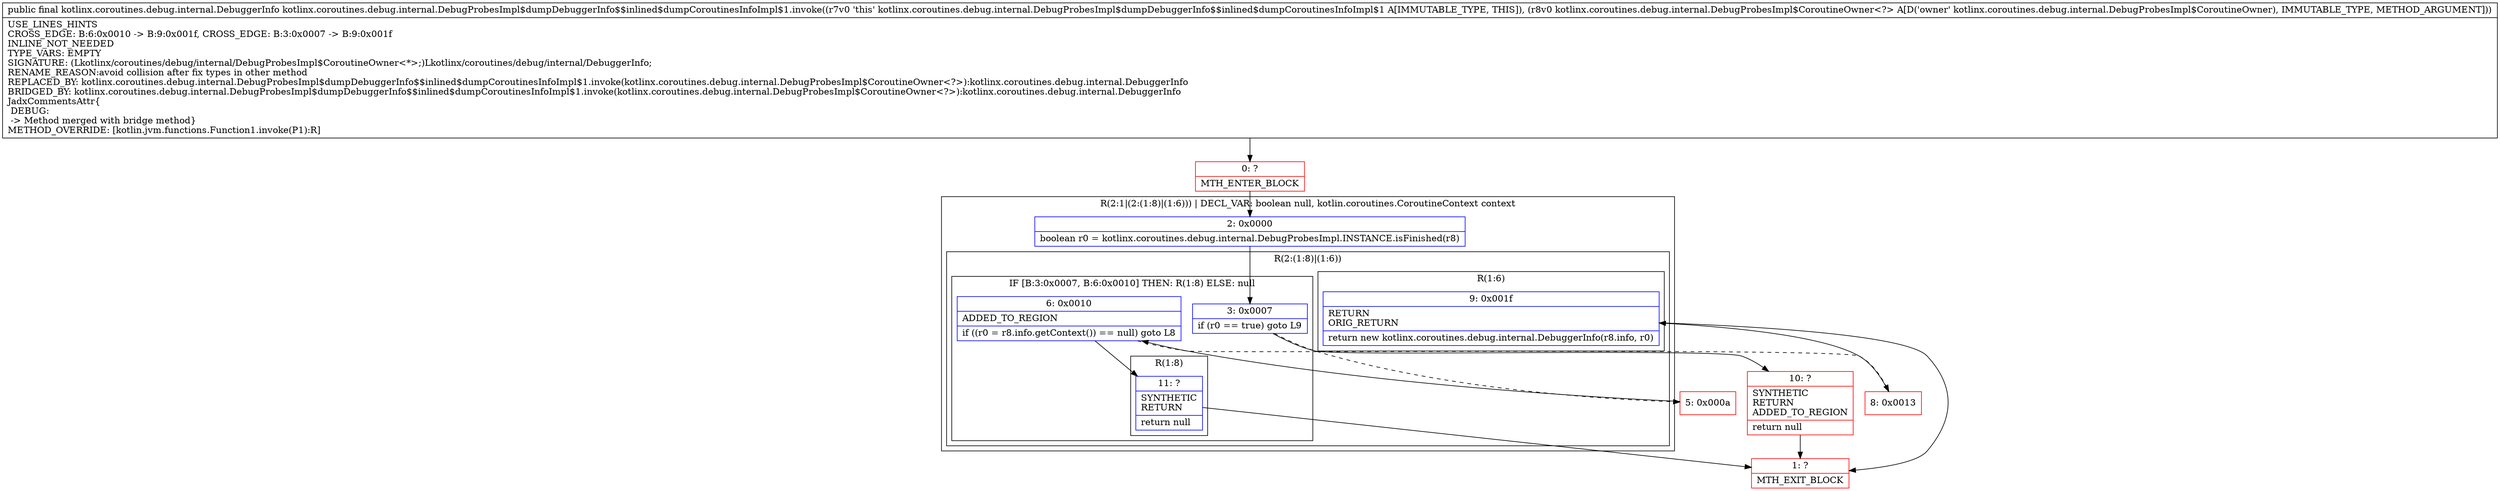 digraph "CFG forkotlinx.coroutines.debug.internal.DebugProbesImpl$dumpDebuggerInfo$$inlined$dumpCoroutinesInfoImpl$1.invoke(Lkotlinx\/coroutines\/debug\/internal\/DebugProbesImpl$CoroutineOwner;)Ljava\/lang\/Object;" {
subgraph cluster_Region_1354001638 {
label = "R(2:1|(2:(1:8)|(1:6))) | DECL_VAR: boolean null, kotlin.coroutines.CoroutineContext context\l";
node [shape=record,color=blue];
Node_2 [shape=record,label="{2\:\ 0x0000|boolean r0 = kotlinx.coroutines.debug.internal.DebugProbesImpl.INSTANCE.isFinished(r8)\l}"];
subgraph cluster_Region_1303534034 {
label = "R(2:(1:8)|(1:6))";
node [shape=record,color=blue];
subgraph cluster_IfRegion_66808873 {
label = "IF [B:3:0x0007, B:6:0x0010] THEN: R(1:8) ELSE: null";
node [shape=record,color=blue];
Node_3 [shape=record,label="{3\:\ 0x0007|if (r0 == true) goto L9\l}"];
Node_6 [shape=record,label="{6\:\ 0x0010|ADDED_TO_REGION\l|if ((r0 = r8.info.getContext()) == null) goto L8\l}"];
subgraph cluster_Region_359722601 {
label = "R(1:8)";
node [shape=record,color=blue];
Node_11 [shape=record,label="{11\:\ ?|SYNTHETIC\lRETURN\l|return null\l}"];
}
}
subgraph cluster_Region_1603507338 {
label = "R(1:6)";
node [shape=record,color=blue];
Node_9 [shape=record,label="{9\:\ 0x001f|RETURN\lORIG_RETURN\l|return new kotlinx.coroutines.debug.internal.DebuggerInfo(r8.info, r0)\l}"];
}
}
}
Node_0 [shape=record,color=red,label="{0\:\ ?|MTH_ENTER_BLOCK\l}"];
Node_5 [shape=record,color=red,label="{5\:\ 0x000a}"];
Node_8 [shape=record,color=red,label="{8\:\ 0x0013}"];
Node_1 [shape=record,color=red,label="{1\:\ ?|MTH_EXIT_BLOCK\l}"];
Node_10 [shape=record,color=red,label="{10\:\ ?|SYNTHETIC\lRETURN\lADDED_TO_REGION\l|return null\l}"];
MethodNode[shape=record,label="{public final kotlinx.coroutines.debug.internal.DebuggerInfo kotlinx.coroutines.debug.internal.DebugProbesImpl$dumpDebuggerInfo$$inlined$dumpCoroutinesInfoImpl$1.invoke((r7v0 'this' kotlinx.coroutines.debug.internal.DebugProbesImpl$dumpDebuggerInfo$$inlined$dumpCoroutinesInfoImpl$1 A[IMMUTABLE_TYPE, THIS]), (r8v0 kotlinx.coroutines.debug.internal.DebugProbesImpl$CoroutineOwner\<?\> A[D('owner' kotlinx.coroutines.debug.internal.DebugProbesImpl$CoroutineOwner), IMMUTABLE_TYPE, METHOD_ARGUMENT]))  | USE_LINES_HINTS\lCROSS_EDGE: B:6:0x0010 \-\> B:9:0x001f, CROSS_EDGE: B:3:0x0007 \-\> B:9:0x001f\lINLINE_NOT_NEEDED\lTYPE_VARS: EMPTY\lSIGNATURE: (Lkotlinx\/coroutines\/debug\/internal\/DebugProbesImpl$CoroutineOwner\<*\>;)Lkotlinx\/coroutines\/debug\/internal\/DebuggerInfo;\lRENAME_REASON:avoid collision after fix types in other method\lREPLACED_BY: kotlinx.coroutines.debug.internal.DebugProbesImpl$dumpDebuggerInfo$$inlined$dumpCoroutinesInfoImpl$1.invoke(kotlinx.coroutines.debug.internal.DebugProbesImpl$CoroutineOwner\<?\>):kotlinx.coroutines.debug.internal.DebuggerInfo\lBRIDGED_BY: kotlinx.coroutines.debug.internal.DebugProbesImpl$dumpDebuggerInfo$$inlined$dumpCoroutinesInfoImpl$1.invoke(kotlinx.coroutines.debug.internal.DebugProbesImpl$CoroutineOwner\<?\>):kotlinx.coroutines.debug.internal.DebuggerInfo\lJadxCommentsAttr\{\l DEBUG: \l \-\> Method merged with bridge method\}\lMETHOD_OVERRIDE: [kotlin.jvm.functions.Function1.invoke(P1):R]\l}"];
MethodNode -> Node_0;Node_2 -> Node_3;
Node_3 -> Node_5[style=dashed];
Node_3 -> Node_10;
Node_6 -> Node_8[style=dashed];
Node_6 -> Node_11;
Node_11 -> Node_1;
Node_9 -> Node_1;
Node_0 -> Node_2;
Node_5 -> Node_6;
Node_8 -> Node_9;
Node_10 -> Node_1;
}

